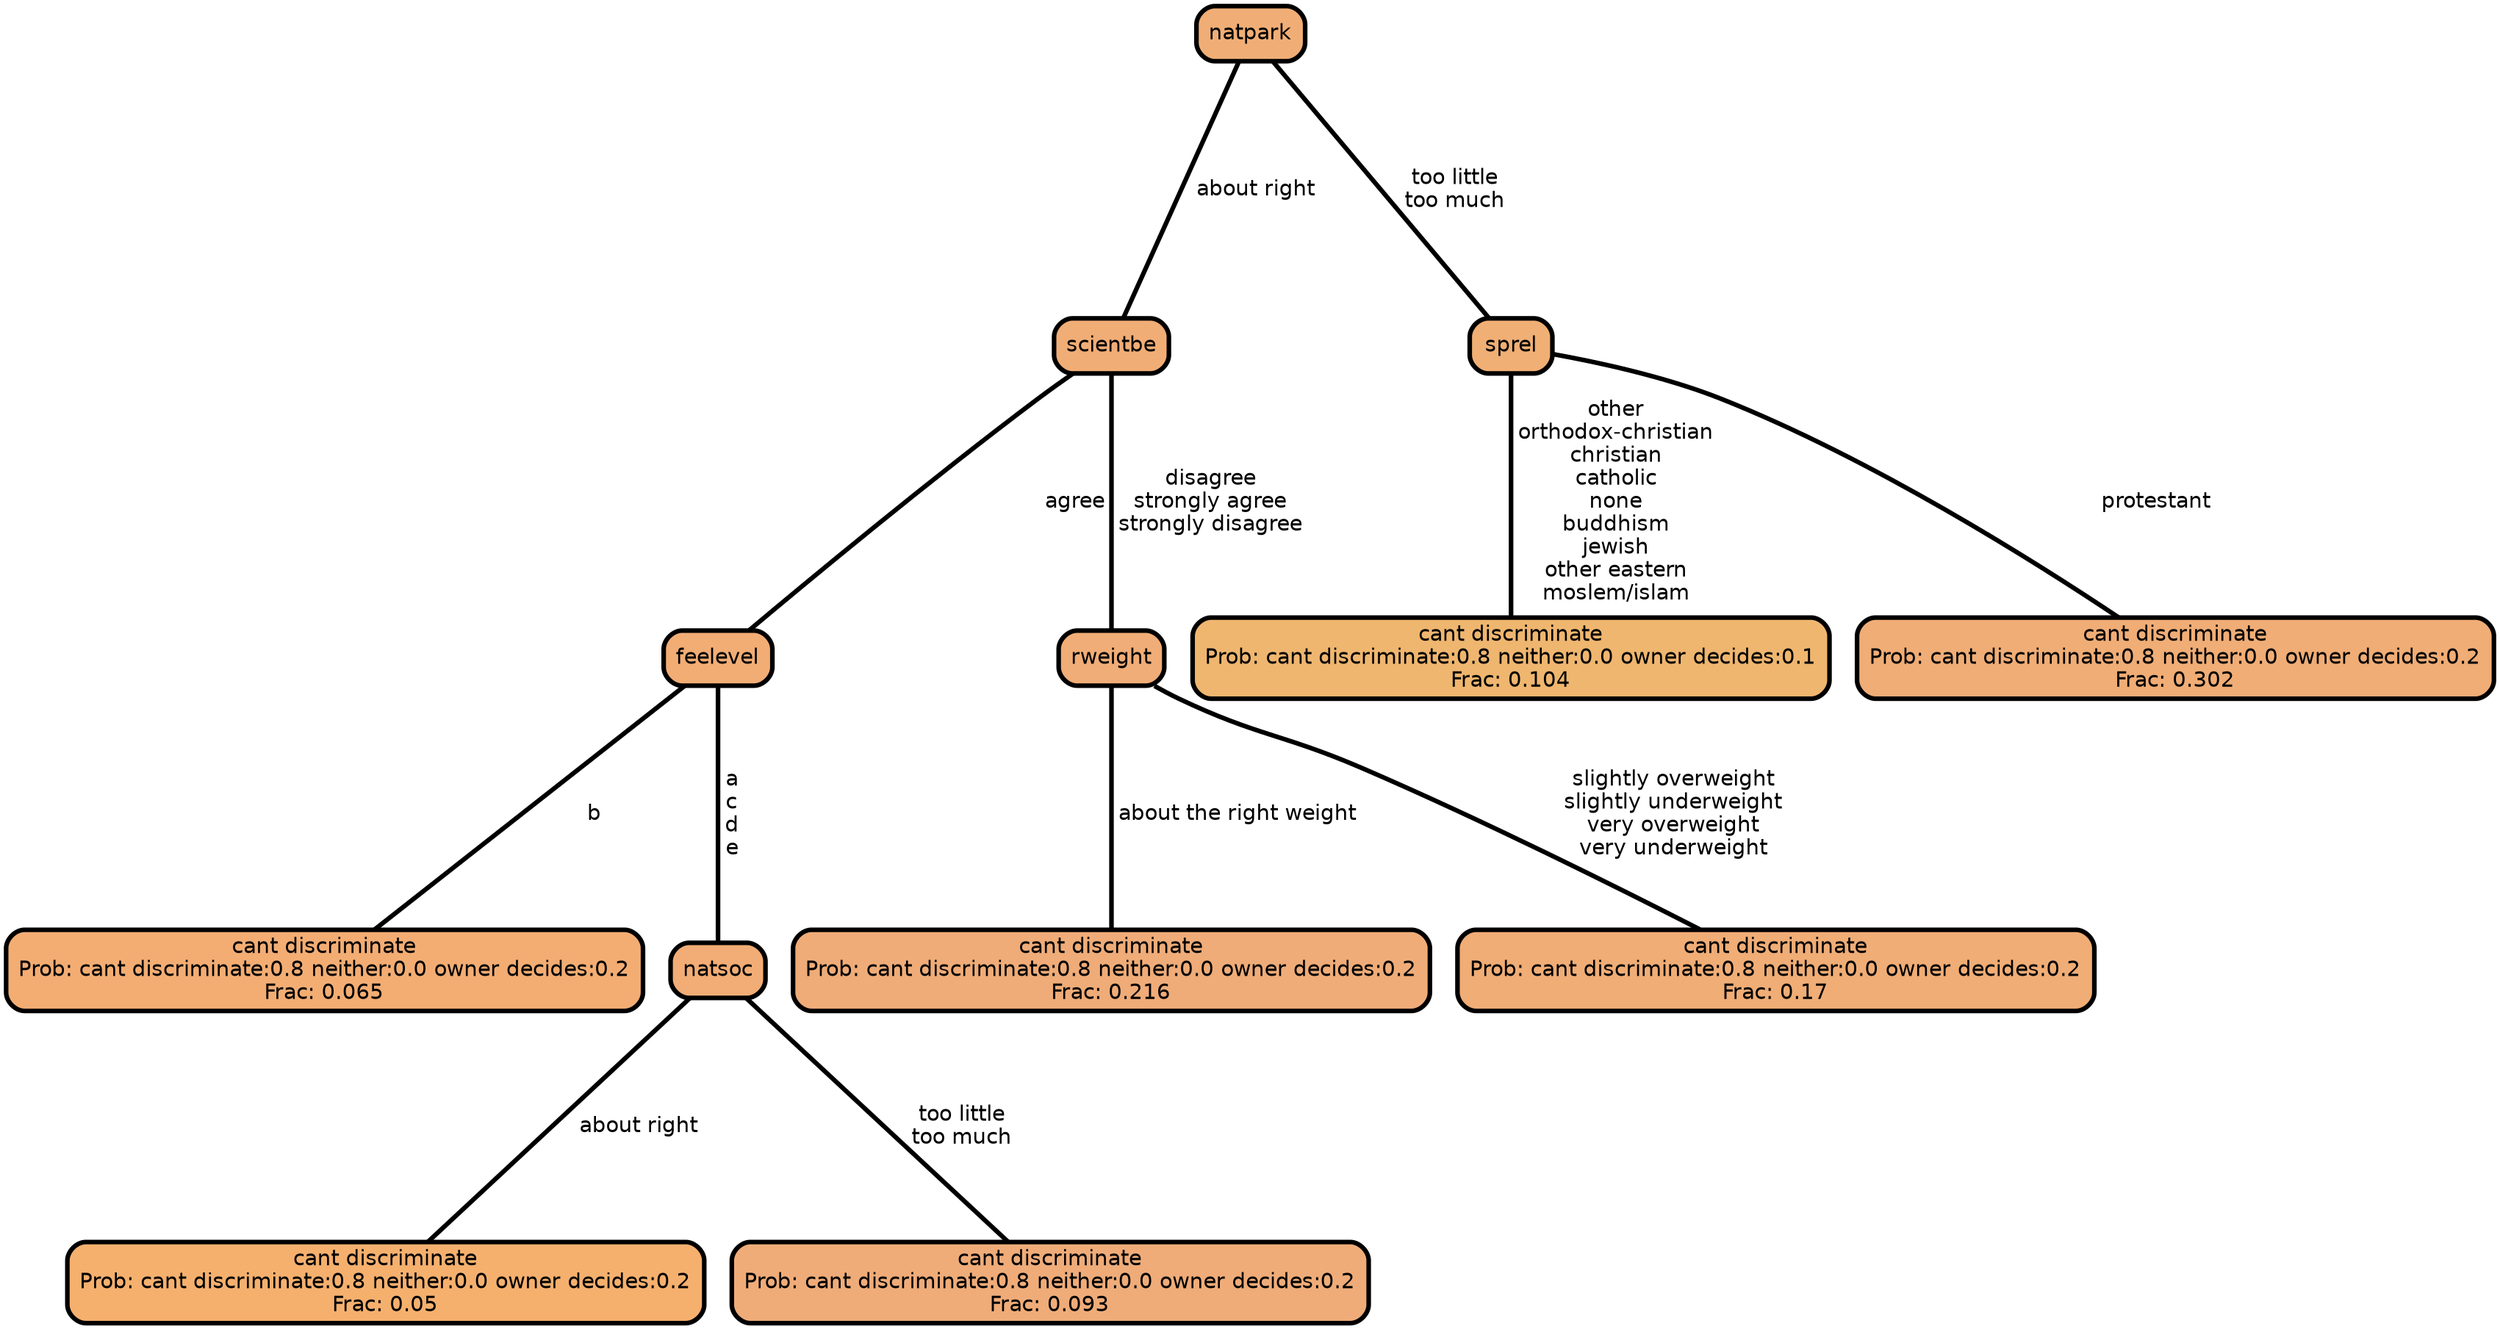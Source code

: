 graph Tree {
node [shape=box, style="filled, rounded",color="black",penwidth="3",fontcolor="black",                 fontname=helvetica] ;
graph [ranksep="0 equally", splines=straight,                 bgcolor=transparent, dpi=200] ;
edge [fontname=helvetica, color=black] ;
0 [label="cant discriminate
Prob: cant discriminate:0.8 neither:0.0 owner decides:0.2
Frac: 0.065", fillcolor="#f3ad73"] ;
1 [label="feelevel", fillcolor="#f2ad75"] ;
2 [label="cant discriminate
Prob: cant discriminate:0.8 neither:0.0 owner decides:0.2
Frac: 0.05", fillcolor="#f5b06e"] ;
3 [label="natsoc", fillcolor="#f1ad75"] ;
4 [label="cant discriminate
Prob: cant discriminate:0.8 neither:0.0 owner decides:0.2
Frac: 0.093", fillcolor="#efac79"] ;
5 [label="scientbe", fillcolor="#f1ad76"] ;
6 [label="cant discriminate
Prob: cant discriminate:0.8 neither:0.0 owner decides:0.2
Frac: 0.216", fillcolor="#efac78"] ;
7 [label="rweight", fillcolor="#f0ad77"] ;
8 [label="cant discriminate
Prob: cant discriminate:0.8 neither:0.0 owner decides:0.2
Frac: 0.17", fillcolor="#f0ad76"] ;
9 [label="natpark", fillcolor="#f0ae76"] ;
10 [label="cant discriminate
Prob: cant discriminate:0.8 neither:0.0 owner decides:0.1
Frac: 0.104", fillcolor="#efb66f"] ;
11 [label="sprel", fillcolor="#f0af74"] ;
12 [label="cant discriminate
Prob: cant discriminate:0.8 neither:0.0 owner decides:0.2
Frac: 0.302", fillcolor="#f0ad76"] ;
1 -- 0 [label=" b",penwidth=3] ;
1 -- 3 [label=" a\n c\n d\n e",penwidth=3] ;
3 -- 2 [label=" about right",penwidth=3] ;
3 -- 4 [label=" too little\n too much",penwidth=3] ;
5 -- 1 [label=" agree",penwidth=3] ;
5 -- 7 [label=" disagree\n strongly agree\n strongly disagree",penwidth=3] ;
7 -- 6 [label=" about the right weight",penwidth=3] ;
7 -- 8 [label=" slightly overweight\n slightly underweight\n very overweight\n very underweight",penwidth=3] ;
9 -- 5 [label=" about right",penwidth=3] ;
9 -- 11 [label=" too little\n too much",penwidth=3] ;
11 -- 10 [label=" other\n orthodox-christian\n christian\n catholic\n none\n buddhism\n jewish\n other eastern\n moslem/islam",penwidth=3] ;
11 -- 12 [label=" protestant",penwidth=3] ;
{rank = same;}}